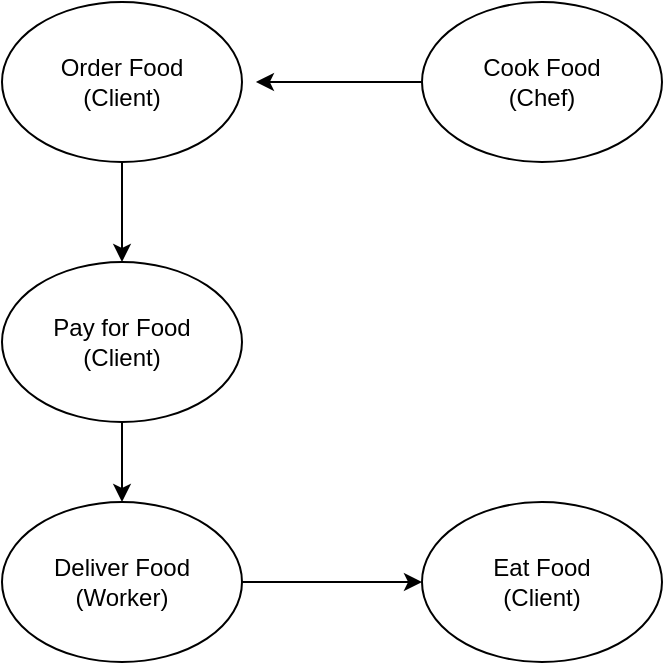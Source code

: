<mxfile version="15.7.3" type="github">
  <diagram id="wbCcYxUxBUUxMsBeRid3" name="Page-1">
    <mxGraphModel dx="700" dy="752" grid="1" gridSize="10" guides="1" tooltips="1" connect="1" arrows="1" fold="1" page="1" pageScale="1" pageWidth="850" pageHeight="1100" math="0" shadow="0">
      <root>
        <mxCell id="0" />
        <mxCell id="1" parent="0" />
        <mxCell id="JC6Vjy2jM705L_f9XxJJ-2" value="Deliver Food&lt;br&gt;(Worker)" style="ellipse;whiteSpace=wrap;html=1;" vertex="1" parent="1">
          <mxGeometry x="230" y="360" width="120" height="80" as="geometry" />
        </mxCell>
        <mxCell id="JC6Vjy2jM705L_f9XxJJ-3" value="Eat Food&lt;br&gt;(Client)" style="ellipse;whiteSpace=wrap;html=1;" vertex="1" parent="1">
          <mxGeometry x="440" y="360" width="120" height="80" as="geometry" />
        </mxCell>
        <mxCell id="JC6Vjy2jM705L_f9XxJJ-10" style="edgeStyle=orthogonalEdgeStyle;rounded=0;orthogonalLoop=1;jettySize=auto;html=1;exitX=0.5;exitY=1;exitDx=0;exitDy=0;" edge="1" parent="1" source="JC6Vjy2jM705L_f9XxJJ-4">
          <mxGeometry relative="1" as="geometry">
            <mxPoint x="290" y="360" as="targetPoint" />
          </mxGeometry>
        </mxCell>
        <mxCell id="JC6Vjy2jM705L_f9XxJJ-4" value="Pay for Food&lt;br&gt;(Client)" style="ellipse;whiteSpace=wrap;html=1;" vertex="1" parent="1">
          <mxGeometry x="230" y="240" width="120" height="80" as="geometry" />
        </mxCell>
        <mxCell id="JC6Vjy2jM705L_f9XxJJ-9" style="edgeStyle=orthogonalEdgeStyle;rounded=0;orthogonalLoop=1;jettySize=auto;html=1;exitX=0.5;exitY=1;exitDx=0;exitDy=0;entryX=0.5;entryY=0;entryDx=0;entryDy=0;" edge="1" parent="1" source="JC6Vjy2jM705L_f9XxJJ-5" target="JC6Vjy2jM705L_f9XxJJ-4">
          <mxGeometry relative="1" as="geometry" />
        </mxCell>
        <mxCell id="JC6Vjy2jM705L_f9XxJJ-5" value="Order Food&lt;br&gt;(Client)" style="ellipse;whiteSpace=wrap;html=1;" vertex="1" parent="1">
          <mxGeometry x="230" y="110" width="120" height="80" as="geometry" />
        </mxCell>
        <mxCell id="JC6Vjy2jM705L_f9XxJJ-8" style="edgeStyle=orthogonalEdgeStyle;rounded=0;orthogonalLoop=1;jettySize=auto;html=1;exitX=0;exitY=0.5;exitDx=0;exitDy=0;entryX=1.058;entryY=0.5;entryDx=0;entryDy=0;entryPerimeter=0;" edge="1" parent="1" source="JC6Vjy2jM705L_f9XxJJ-6" target="JC6Vjy2jM705L_f9XxJJ-5">
          <mxGeometry relative="1" as="geometry" />
        </mxCell>
        <mxCell id="JC6Vjy2jM705L_f9XxJJ-6" value="Cook Food&lt;br&gt;(Chef)" style="ellipse;whiteSpace=wrap;html=1;" vertex="1" parent="1">
          <mxGeometry x="440" y="110" width="120" height="80" as="geometry" />
        </mxCell>
        <mxCell id="JC6Vjy2jM705L_f9XxJJ-7" value="" style="endArrow=classic;html=1;rounded=0;entryX=0;entryY=0.5;entryDx=0;entryDy=0;" edge="1" parent="1" target="JC6Vjy2jM705L_f9XxJJ-3">
          <mxGeometry width="50" height="50" relative="1" as="geometry">
            <mxPoint x="350" y="400" as="sourcePoint" />
            <mxPoint x="400" y="350" as="targetPoint" />
          </mxGeometry>
        </mxCell>
      </root>
    </mxGraphModel>
  </diagram>
</mxfile>
